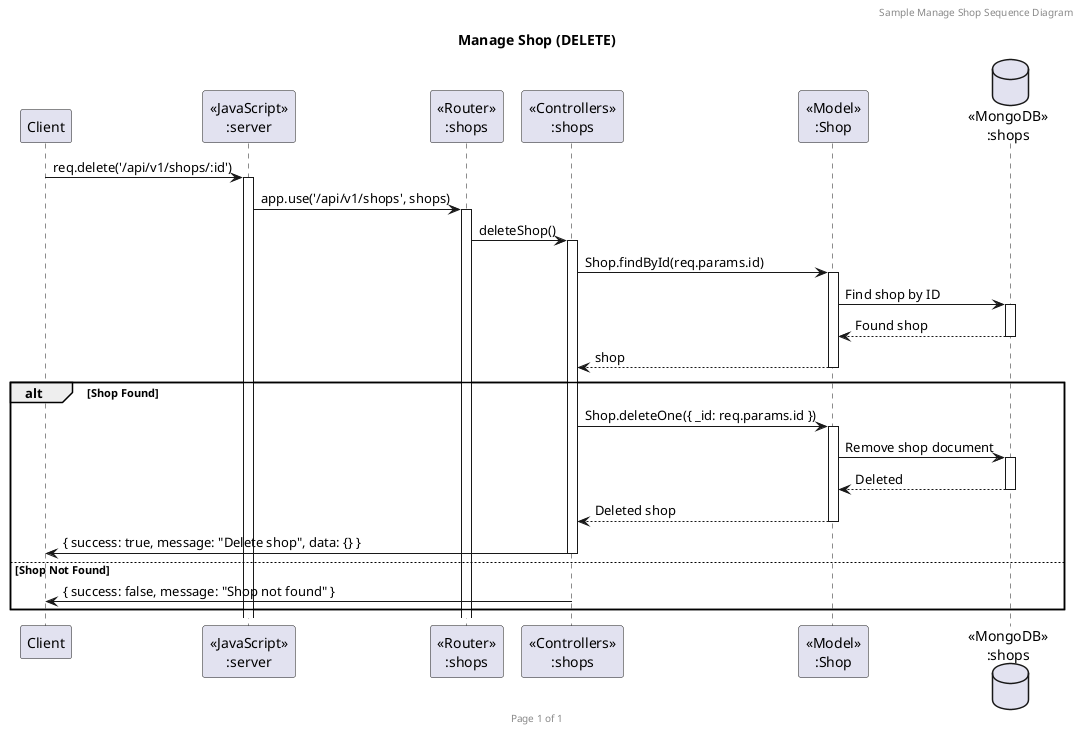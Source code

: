 @startuml Manage Shop (DELETE)

header Sample Manage Shop Sequence Diagram
footer Page %page% of %lastpage%
title "Manage Shop (DELETE)"

participant "Client" as client
participant "<<JavaScript>>\n:server" as server
participant "<<Router>>\n:shops" as routerShops
participant "<<Controllers>>\n:shops" as controllersShops
participant "<<Model>>\n:Shop" as modelShop
database "<<MongoDB>>\n:shops" as ShopsDatabase

client->server ++: req.delete('/api/v1/shops/:id')
server->routerShops ++: app.use('/api/v1/shops', shops)
routerShops -> controllersShops ++: deleteShop()
controllersShops->modelShop ++: Shop.findById(req.params.id)
modelShop -> ShopsDatabase ++: Find shop by ID
ShopsDatabase --> modelShop --: Found shop
controllersShops <-- modelShop --: shop

alt Shop Found
  controllersShops->modelShop ++: Shop.deleteOne({ _id: req.params.id })
  modelShop -> ShopsDatabase ++: Remove shop document
  ShopsDatabase --> modelShop --: Deleted
  controllersShops <-- modelShop --: Deleted shop
  controllersShops->client --: { success: true, message: "Delete shop", data: {} }
else Shop Not Found
  controllersShops->client --: { success: false, message: "Shop not found" }
end alt

@enduml
